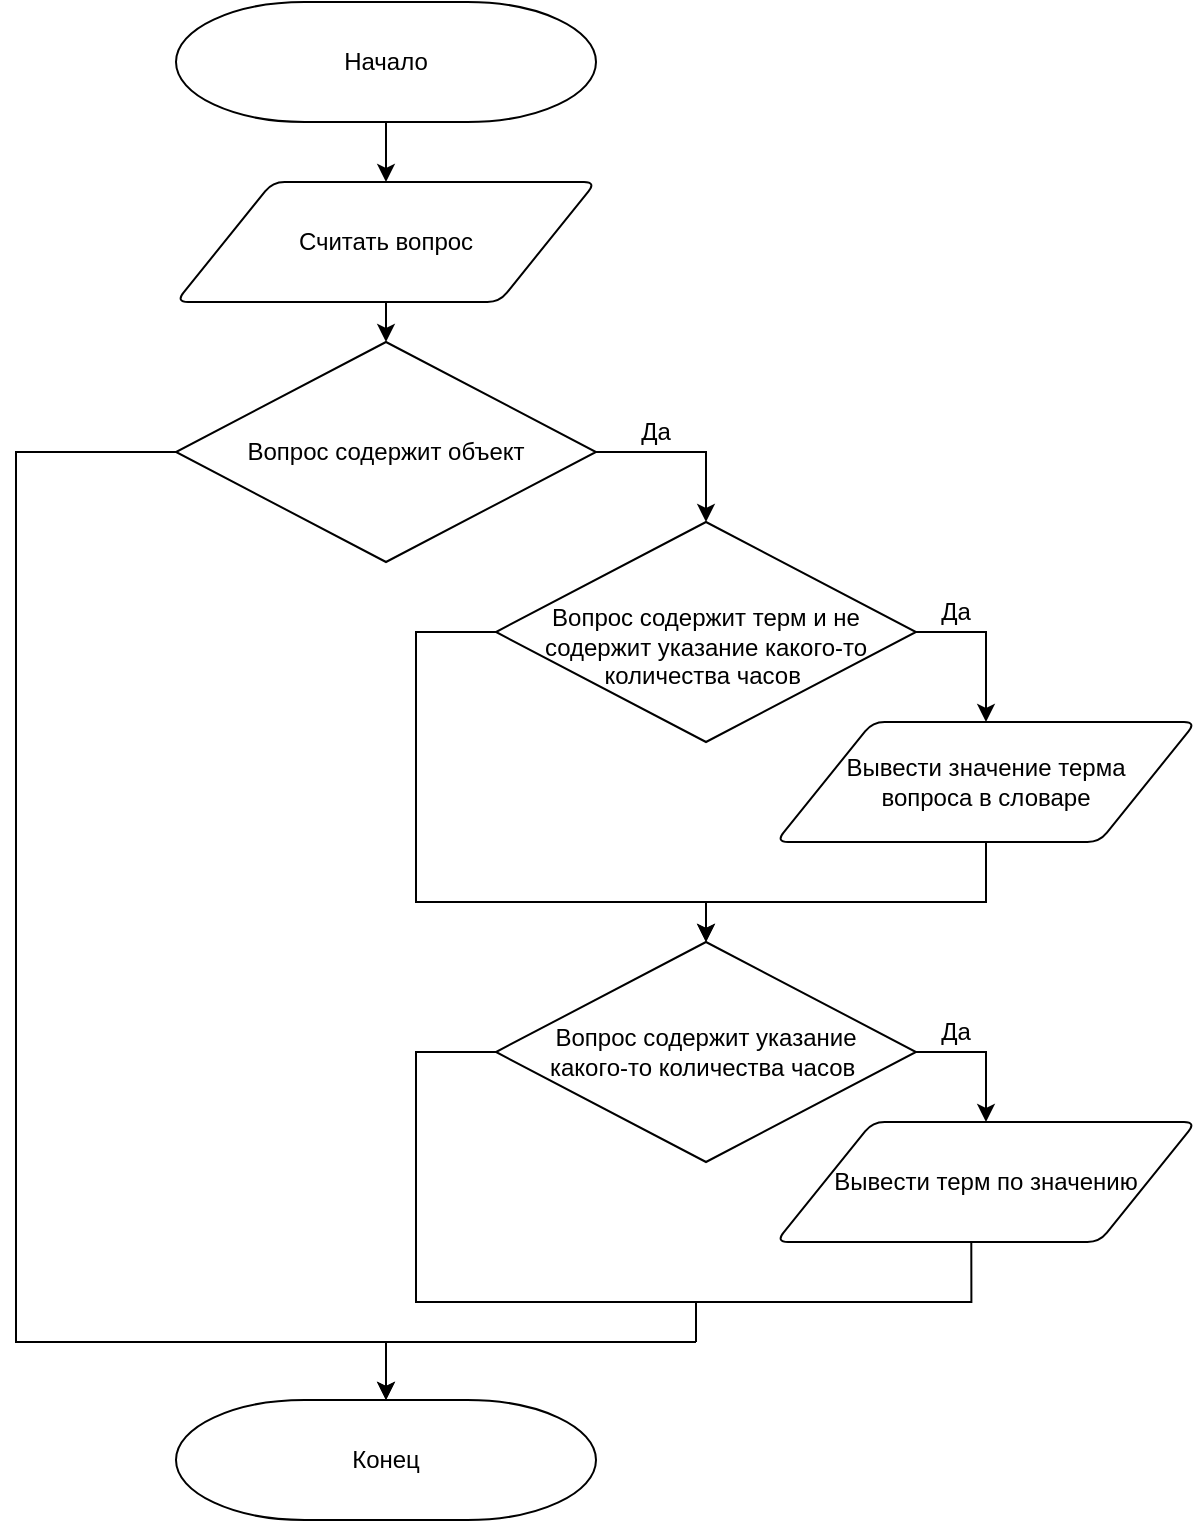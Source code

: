 <mxfile version="20.7.4" type="device"><diagram id="CA8ExkbVrqg8MJ5L1SVx" name="Страница 1"><mxGraphModel dx="1600" dy="776" grid="1" gridSize="10" guides="1" tooltips="1" connect="1" arrows="1" fold="1" page="1" pageScale="1" pageWidth="827" pageHeight="1169" math="0" shadow="0"><root><mxCell id="0"/><mxCell id="1" parent="0"/><mxCell id="z1m7b-gYSfkNDWkKP6C8-3" style="edgeStyle=orthogonalEdgeStyle;rounded=0;orthogonalLoop=1;jettySize=auto;html=1;exitX=0.5;exitY=1;exitDx=0;exitDy=0;exitPerimeter=0;entryX=0.5;entryY=0;entryDx=0;entryDy=0;" edge="1" parent="1" source="z1m7b-gYSfkNDWkKP6C8-1" target="z1m7b-gYSfkNDWkKP6C8-2"><mxGeometry relative="1" as="geometry"/></mxCell><mxCell id="z1m7b-gYSfkNDWkKP6C8-1" value="Начало" style="strokeWidth=1;html=1;shape=mxgraph.flowchart.terminator;whiteSpace=wrap;" vertex="1" parent="1"><mxGeometry x="200" y="410" width="210" height="60" as="geometry"/></mxCell><mxCell id="z1m7b-gYSfkNDWkKP6C8-5" style="edgeStyle=orthogonalEdgeStyle;rounded=0;orthogonalLoop=1;jettySize=auto;html=1;exitX=0.5;exitY=1;exitDx=0;exitDy=0;entryX=0.5;entryY=0;entryDx=0;entryDy=0;entryPerimeter=0;" edge="1" parent="1" source="z1m7b-gYSfkNDWkKP6C8-2" target="z1m7b-gYSfkNDWkKP6C8-4"><mxGeometry relative="1" as="geometry"/></mxCell><mxCell id="z1m7b-gYSfkNDWkKP6C8-2" value="Считать вопрос" style="shape=parallelogram;html=1;strokeWidth=1;perimeter=parallelogramPerimeter;whiteSpace=wrap;rounded=1;arcSize=12;size=0.23;" vertex="1" parent="1"><mxGeometry x="200" y="500" width="210" height="60" as="geometry"/></mxCell><mxCell id="z1m7b-gYSfkNDWkKP6C8-7" style="edgeStyle=orthogonalEdgeStyle;rounded=0;orthogonalLoop=1;jettySize=auto;html=1;exitX=1;exitY=0.5;exitDx=0;exitDy=0;exitPerimeter=0;entryX=0.5;entryY=0;entryDx=0;entryDy=0;entryPerimeter=0;" edge="1" parent="1" source="z1m7b-gYSfkNDWkKP6C8-4" target="z1m7b-gYSfkNDWkKP6C8-6"><mxGeometry relative="1" as="geometry"/></mxCell><mxCell id="z1m7b-gYSfkNDWkKP6C8-24" style="edgeStyle=orthogonalEdgeStyle;rounded=0;orthogonalLoop=1;jettySize=auto;html=1;exitX=0;exitY=0.5;exitDx=0;exitDy=0;exitPerimeter=0;" edge="1" parent="1" source="z1m7b-gYSfkNDWkKP6C8-4" target="z1m7b-gYSfkNDWkKP6C8-18"><mxGeometry relative="1" as="geometry"><Array as="points"><mxPoint x="120" y="635"/><mxPoint x="120" y="1080"/><mxPoint x="305" y="1080"/></Array></mxGeometry></mxCell><mxCell id="z1m7b-gYSfkNDWkKP6C8-4" value="Вопрос содержит объект" style="strokeWidth=1;html=1;shape=mxgraph.flowchart.decision;whiteSpace=wrap;" vertex="1" parent="1"><mxGeometry x="200" y="580" width="210" height="110" as="geometry"/></mxCell><mxCell id="z1m7b-gYSfkNDWkKP6C8-10" style="edgeStyle=orthogonalEdgeStyle;rounded=0;orthogonalLoop=1;jettySize=auto;html=1;exitX=1;exitY=0.5;exitDx=0;exitDy=0;exitPerimeter=0;" edge="1" parent="1" source="z1m7b-gYSfkNDWkKP6C8-6" target="z1m7b-gYSfkNDWkKP6C8-9"><mxGeometry relative="1" as="geometry"/></mxCell><mxCell id="z1m7b-gYSfkNDWkKP6C8-14" style="edgeStyle=orthogonalEdgeStyle;rounded=0;orthogonalLoop=1;jettySize=auto;html=1;exitX=0;exitY=0.5;exitDx=0;exitDy=0;exitPerimeter=0;" edge="1" parent="1" source="z1m7b-gYSfkNDWkKP6C8-6" target="z1m7b-gYSfkNDWkKP6C8-12"><mxGeometry relative="1" as="geometry"><Array as="points"><mxPoint x="320" y="725"/><mxPoint x="320" y="860"/><mxPoint x="465" y="860"/></Array></mxGeometry></mxCell><mxCell id="z1m7b-gYSfkNDWkKP6C8-6" value="&lt;br&gt;Вопрос содержит терм и не содержит указание какого-то количества часов&amp;nbsp;" style="strokeWidth=1;html=1;shape=mxgraph.flowchart.decision;whiteSpace=wrap;" vertex="1" parent="1"><mxGeometry x="360" y="670" width="210" height="110" as="geometry"/></mxCell><mxCell id="z1m7b-gYSfkNDWkKP6C8-8" value="Да" style="text;html=1;strokeColor=none;fillColor=none;align=center;verticalAlign=middle;whiteSpace=wrap;rounded=0;strokeWidth=1;" vertex="1" parent="1"><mxGeometry x="410" y="610" width="60" height="30" as="geometry"/></mxCell><mxCell id="z1m7b-gYSfkNDWkKP6C8-13" style="edgeStyle=orthogonalEdgeStyle;rounded=0;orthogonalLoop=1;jettySize=auto;html=1;exitX=0.5;exitY=1;exitDx=0;exitDy=0;entryX=0.5;entryY=0;entryDx=0;entryDy=0;entryPerimeter=0;" edge="1" parent="1" source="z1m7b-gYSfkNDWkKP6C8-9" target="z1m7b-gYSfkNDWkKP6C8-12"><mxGeometry relative="1" as="geometry"><Array as="points"><mxPoint x="605" y="860"/><mxPoint x="465" y="860"/></Array></mxGeometry></mxCell><mxCell id="z1m7b-gYSfkNDWkKP6C8-9" value="Вывести значение терма &lt;br&gt;вопроса в словаре" style="shape=parallelogram;html=1;strokeWidth=1;perimeter=parallelogramPerimeter;whiteSpace=wrap;rounded=1;arcSize=12;size=0.23;" vertex="1" parent="1"><mxGeometry x="500" y="770" width="210" height="60" as="geometry"/></mxCell><mxCell id="z1m7b-gYSfkNDWkKP6C8-11" value="Да" style="text;html=1;strokeColor=none;fillColor=none;align=center;verticalAlign=middle;whiteSpace=wrap;rounded=0;strokeWidth=1;" vertex="1" parent="1"><mxGeometry x="560" y="700" width="60" height="30" as="geometry"/></mxCell><mxCell id="z1m7b-gYSfkNDWkKP6C8-16" style="edgeStyle=orthogonalEdgeStyle;rounded=0;orthogonalLoop=1;jettySize=auto;html=1;exitX=1;exitY=0.5;exitDx=0;exitDy=0;exitPerimeter=0;" edge="1" parent="1" source="z1m7b-gYSfkNDWkKP6C8-12" target="z1m7b-gYSfkNDWkKP6C8-15"><mxGeometry relative="1" as="geometry"/></mxCell><mxCell id="z1m7b-gYSfkNDWkKP6C8-12" value="Вопрос содержит указание &lt;br&gt;какого-то количества часов&amp;nbsp;" style="strokeWidth=1;html=1;shape=mxgraph.flowchart.decision;whiteSpace=wrap;" vertex="1" parent="1"><mxGeometry x="360" y="880" width="210" height="110" as="geometry"/></mxCell><mxCell id="z1m7b-gYSfkNDWkKP6C8-15" value="Вывести терм по значению" style="shape=parallelogram;html=1;strokeWidth=1;perimeter=parallelogramPerimeter;whiteSpace=wrap;rounded=1;arcSize=12;size=0.23;" vertex="1" parent="1"><mxGeometry x="500" y="970" width="210" height="60" as="geometry"/></mxCell><mxCell id="z1m7b-gYSfkNDWkKP6C8-17" value="Да" style="text;html=1;strokeColor=none;fillColor=none;align=center;verticalAlign=middle;whiteSpace=wrap;rounded=0;strokeWidth=1;" vertex="1" parent="1"><mxGeometry x="560" y="910" width="60" height="30" as="geometry"/></mxCell><mxCell id="z1m7b-gYSfkNDWkKP6C8-18" value="Конец" style="strokeWidth=1;html=1;shape=mxgraph.flowchart.terminator;whiteSpace=wrap;" vertex="1" parent="1"><mxGeometry x="200" y="1109" width="210" height="60" as="geometry"/></mxCell><mxCell id="z1m7b-gYSfkNDWkKP6C8-23" value="" style="endArrow=classic;html=1;rounded=0;entryX=0.5;entryY=0;entryDx=0;entryDy=0;entryPerimeter=0;edgeStyle=orthogonalEdgeStyle;" edge="1" parent="1" target="z1m7b-gYSfkNDWkKP6C8-18"><mxGeometry width="50" height="50" relative="1" as="geometry"><mxPoint x="460" y="1080" as="sourcePoint"/><mxPoint x="440" y="1160" as="targetPoint"/><Array as="points"><mxPoint x="460" y="1080"/><mxPoint x="305" y="1080"/></Array></mxGeometry></mxCell><mxCell id="z1m7b-gYSfkNDWkKP6C8-27" value="" style="endArrow=none;html=1;rounded=0;entryX=0;entryY=0.5;entryDx=0;entryDy=0;entryPerimeter=0;edgeStyle=orthogonalEdgeStyle;" edge="1" parent="1" target="z1m7b-gYSfkNDWkKP6C8-12"><mxGeometry width="50" height="50" relative="1" as="geometry"><mxPoint x="460" y="1080" as="sourcePoint"/><mxPoint x="430" y="1040" as="targetPoint"/><Array as="points"><mxPoint x="460" y="1060"/><mxPoint x="320" y="1060"/><mxPoint x="320" y="935"/></Array></mxGeometry></mxCell><mxCell id="z1m7b-gYSfkNDWkKP6C8-28" value="" style="endArrow=none;html=1;rounded=0;entryX=0.465;entryY=0.998;entryDx=0;entryDy=0;entryPerimeter=0;edgeStyle=orthogonalEdgeStyle;" edge="1" parent="1" target="z1m7b-gYSfkNDWkKP6C8-15"><mxGeometry width="50" height="50" relative="1" as="geometry"><mxPoint x="460" y="1080" as="sourcePoint"/><mxPoint x="580" y="1110" as="targetPoint"/><Array as="points"><mxPoint x="460" y="1060"/><mxPoint x="598" y="1060"/></Array></mxGeometry></mxCell></root></mxGraphModel></diagram></mxfile>